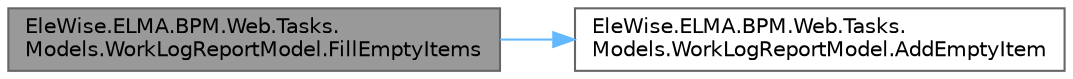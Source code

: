 digraph "EleWise.ELMA.BPM.Web.Tasks.Models.WorkLogReportModel.FillEmptyItems"
{
 // LATEX_PDF_SIZE
  bgcolor="transparent";
  edge [fontname=Helvetica,fontsize=10,labelfontname=Helvetica,labelfontsize=10];
  node [fontname=Helvetica,fontsize=10,shape=box,height=0.2,width=0.4];
  rankdir="LR";
  Node1 [id="Node000001",label="EleWise.ELMA.BPM.Web.Tasks.\lModels.WorkLogReportModel.FillEmptyItems",height=0.2,width=0.4,color="gray40", fillcolor="grey60", style="filled", fontcolor="black",tooltip="Добавление в список пустых элементов трудозатрат. Если дня в списке нет, то он создаётся."];
  Node1 -> Node2 [id="edge1_Node000001_Node000002",color="steelblue1",style="solid",tooltip=" "];
  Node2 [id="Node000002",label="EleWise.ELMA.BPM.Web.Tasks.\lModels.WorkLogReportModel.AddEmptyItem",height=0.2,width=0.4,color="grey40", fillcolor="white", style="filled",URL="$class_ele_wise_1_1_e_l_m_a_1_1_b_p_m_1_1_web_1_1_tasks_1_1_models_1_1_work_log_report_model.html#a6103b5e76823e461fecf0246e781a082",tooltip="Добавить пустой элемент трудозатрат в список."];
}
